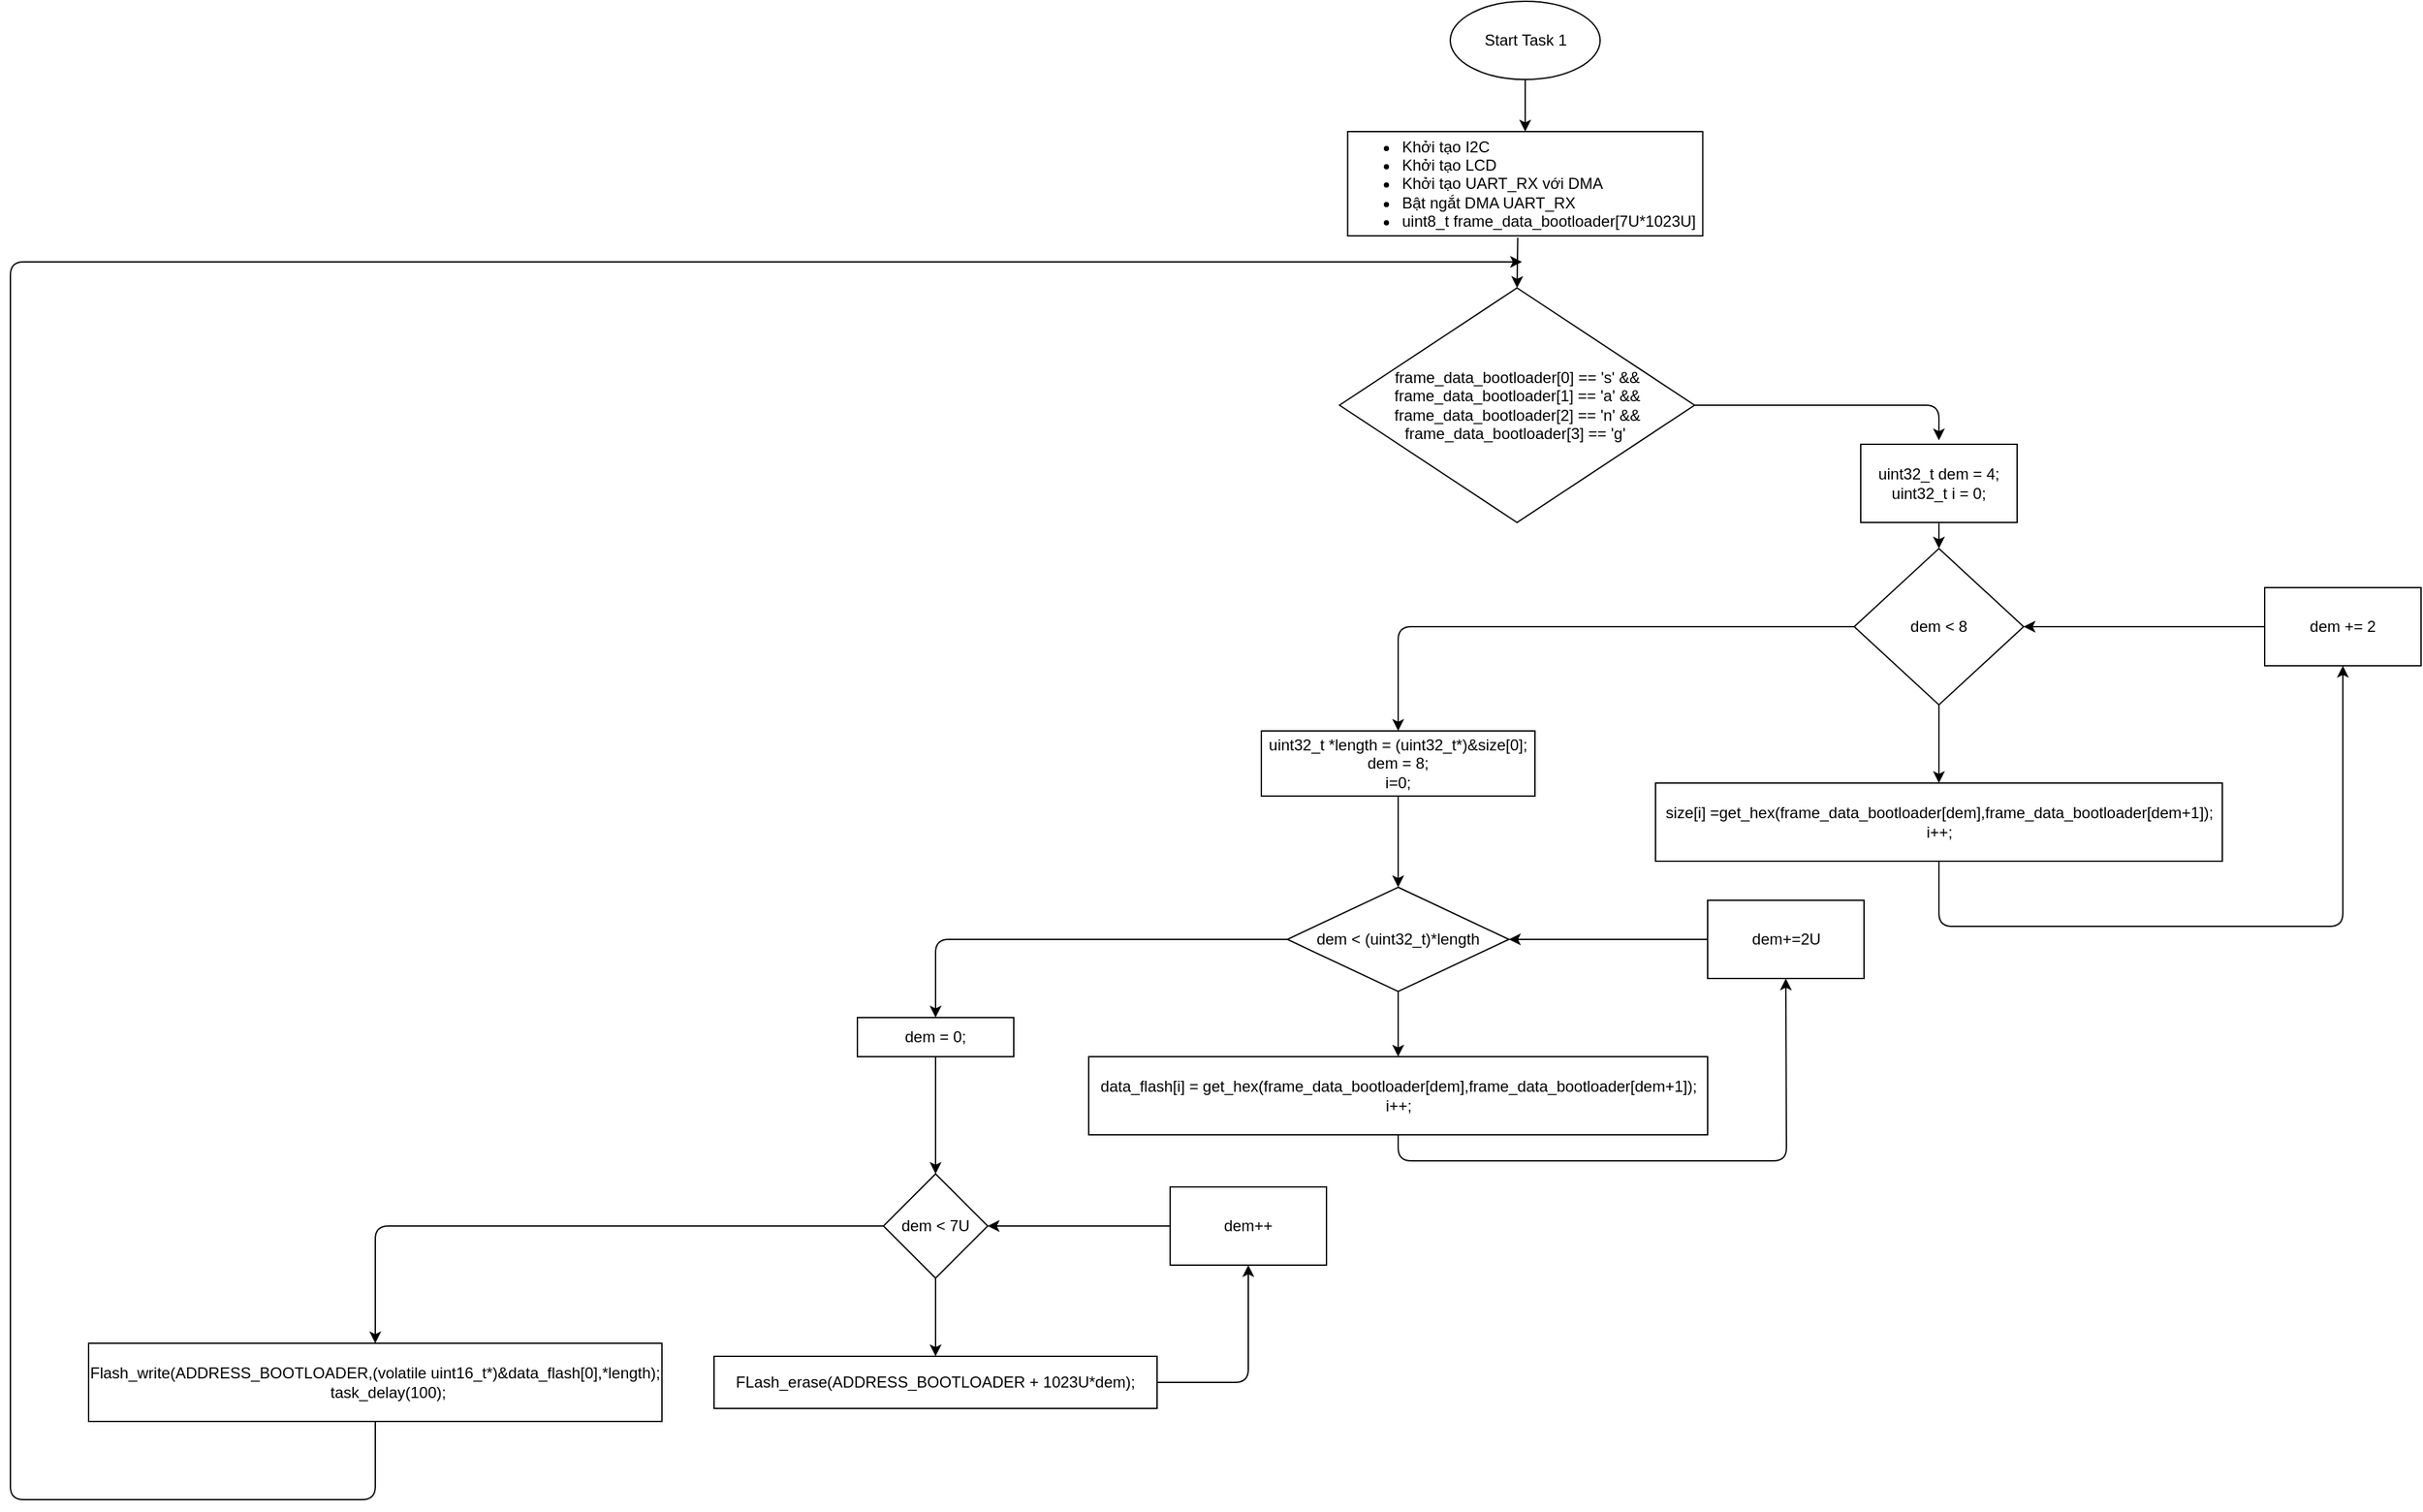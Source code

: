 <mxfile version="13.9.9" type="device"><diagram id="WEtXnVb6P60vDa7brC_m" name="Page-1"><mxGraphModel dx="4010" dy="1480" grid="1" gridSize="10" guides="1" tooltips="1" connect="1" arrows="1" fold="1" page="1" pageScale="1" pageWidth="850" pageHeight="1100" math="0" shadow="0"><root><mxCell id="0"/><mxCell id="1" parent="0"/><mxCell id="0MmUQp0M69WW1SOcFLTH-1" value="" style="ellipse;whiteSpace=wrap;html=1;" vertex="1" parent="1"><mxGeometry x="305" y="70" width="115" height="60" as="geometry"/></mxCell><mxCell id="0MmUQp0M69WW1SOcFLTH-2" value="Start Task 1" style="text;html=1;strokeColor=none;fillColor=none;align=center;verticalAlign=middle;whiteSpace=wrap;rounded=0;" vertex="1" parent="1"><mxGeometry x="328.75" y="90" width="67.5" height="20" as="geometry"/></mxCell><mxCell id="0MmUQp0M69WW1SOcFLTH-5" value="&lt;ul&gt;&lt;li&gt;Khởi tạo I2C&lt;/li&gt;&lt;li&gt;Khởi tạo LCD&lt;/li&gt;&lt;li&gt;Khởi tạo UART_RX với DMA&lt;/li&gt;&lt;li&gt;Bật ngắt DMA UART_RX&lt;/li&gt;&lt;li&gt;uint8_t frame_data_bootloader[7U*1023U]&lt;br&gt;&lt;/li&gt;&lt;/ul&gt;" style="rounded=0;whiteSpace=wrap;html=1;align=left;" vertex="1" parent="1"><mxGeometry x="226.25" y="170" width="272.5" height="80" as="geometry"/></mxCell><mxCell id="0MmUQp0M69WW1SOcFLTH-6" value="" style="endArrow=classic;html=1;exitX=0.5;exitY=1;exitDx=0;exitDy=0;" edge="1" parent="1" source="0MmUQp0M69WW1SOcFLTH-1" target="0MmUQp0M69WW1SOcFLTH-5"><mxGeometry width="50" height="50" relative="1" as="geometry"><mxPoint x="400" y="320" as="sourcePoint"/><mxPoint x="450" y="270" as="targetPoint"/></mxGeometry></mxCell><mxCell id="0MmUQp0M69WW1SOcFLTH-7" value="frame_data_bootloader[0] == 's' &amp;amp;&amp;amp; frame_data_bootloader[1] == 'a' &amp;amp;&amp;amp; frame_data_bootloader[2] == 'n' &amp;amp;&amp;amp; frame_data_bootloader[3] == 'g'&amp;nbsp;" style="rhombus;whiteSpace=wrap;html=1;" vertex="1" parent="1"><mxGeometry x="220" y="290" width="272.5" height="180" as="geometry"/></mxCell><mxCell id="0MmUQp0M69WW1SOcFLTH-8" value="" style="endArrow=classic;html=1;exitX=0.479;exitY=1.018;exitDx=0;exitDy=0;exitPerimeter=0;entryX=0.5;entryY=0;entryDx=0;entryDy=0;" edge="1" parent="1" source="0MmUQp0M69WW1SOcFLTH-5" target="0MmUQp0M69WW1SOcFLTH-7"><mxGeometry width="50" height="50" relative="1" as="geometry"><mxPoint x="400" y="440" as="sourcePoint"/><mxPoint x="450" y="390" as="targetPoint"/></mxGeometry></mxCell><mxCell id="0MmUQp0M69WW1SOcFLTH-9" value="" style="endArrow=classic;html=1;exitX=1;exitY=0.5;exitDx=0;exitDy=0;" edge="1" parent="1" source="0MmUQp0M69WW1SOcFLTH-7"><mxGeometry width="50" height="50" relative="1" as="geometry"><mxPoint x="400" y="340" as="sourcePoint"/><mxPoint x="680" y="407" as="targetPoint"/><Array as="points"><mxPoint x="680" y="380"/></Array></mxGeometry></mxCell><mxCell id="0MmUQp0M69WW1SOcFLTH-10" value="&lt;div&gt;uint32_t dem = 4;&lt;/div&gt;&lt;div&gt;&lt;span&gt;&#9;&#9;&#9;&#9;&lt;/span&gt;uint32_t i = 0;&lt;/div&gt;" style="rounded=0;whiteSpace=wrap;html=1;align=center;" vertex="1" parent="1"><mxGeometry x="620" y="410" width="120" height="60" as="geometry"/></mxCell><mxCell id="0MmUQp0M69WW1SOcFLTH-11" value="dem &amp;lt; 8" style="rhombus;whiteSpace=wrap;html=1;" vertex="1" parent="1"><mxGeometry x="615" y="490" width="130" height="120" as="geometry"/></mxCell><mxCell id="0MmUQp0M69WW1SOcFLTH-12" value="" style="endArrow=classic;html=1;exitX=0.5;exitY=1;exitDx=0;exitDy=0;entryX=0.5;entryY=0;entryDx=0;entryDy=0;" edge="1" parent="1" source="0MmUQp0M69WW1SOcFLTH-10" target="0MmUQp0M69WW1SOcFLTH-11"><mxGeometry width="50" height="50" relative="1" as="geometry"><mxPoint x="400" y="630" as="sourcePoint"/><mxPoint x="450" y="580" as="targetPoint"/></mxGeometry></mxCell><mxCell id="0MmUQp0M69WW1SOcFLTH-13" value="" style="endArrow=classic;html=1;exitX=0.5;exitY=1;exitDx=0;exitDy=0;" edge="1" parent="1" source="0MmUQp0M69WW1SOcFLTH-11" target="0MmUQp0M69WW1SOcFLTH-14"><mxGeometry width="50" height="50" relative="1" as="geometry"><mxPoint x="400" y="630" as="sourcePoint"/><mxPoint x="680" y="660" as="targetPoint"/></mxGeometry></mxCell><mxCell id="0MmUQp0M69WW1SOcFLTH-14" value="&lt;div&gt;size[i] =get_hex(frame_data_bootloader[dem],frame_data_bootloader[dem+1]);&lt;/div&gt;&lt;div&gt;&lt;span&gt;&#9;&#9;&#9;&#9;&#9;&lt;/span&gt;i++;&lt;/div&gt;" style="rounded=0;whiteSpace=wrap;html=1;" vertex="1" parent="1"><mxGeometry x="462.5" y="670" width="435" height="60" as="geometry"/></mxCell><mxCell id="0MmUQp0M69WW1SOcFLTH-15" value="" style="endArrow=classic;html=1;exitX=0.5;exitY=1;exitDx=0;exitDy=0;entryX=0.5;entryY=1;entryDx=0;entryDy=0;" edge="1" parent="1" source="0MmUQp0M69WW1SOcFLTH-14" target="0MmUQp0M69WW1SOcFLTH-16"><mxGeometry width="50" height="50" relative="1" as="geometry"><mxPoint x="400" y="930" as="sourcePoint"/><mxPoint x="680" y="800" as="targetPoint"/><Array as="points"><mxPoint x="680" y="780"/><mxPoint x="990" y="780"/></Array></mxGeometry></mxCell><mxCell id="0MmUQp0M69WW1SOcFLTH-16" value="&lt;span&gt;dem += 2&lt;/span&gt;" style="rounded=0;whiteSpace=wrap;html=1;" vertex="1" parent="1"><mxGeometry x="930" y="520" width="120" height="60" as="geometry"/></mxCell><mxCell id="0MmUQp0M69WW1SOcFLTH-17" value="" style="endArrow=classic;html=1;exitX=0;exitY=0.5;exitDx=0;exitDy=0;entryX=1;entryY=0.5;entryDx=0;entryDy=0;" edge="1" parent="1" source="0MmUQp0M69WW1SOcFLTH-16" target="0MmUQp0M69WW1SOcFLTH-11"><mxGeometry width="50" height="50" relative="1" as="geometry"><mxPoint x="400" y="830" as="sourcePoint"/><mxPoint x="450" y="780" as="targetPoint"/></mxGeometry></mxCell><mxCell id="0MmUQp0M69WW1SOcFLTH-18" value="" style="endArrow=classic;html=1;exitX=0;exitY=0.5;exitDx=0;exitDy=0;entryX=0.5;entryY=0;entryDx=0;entryDy=0;" edge="1" parent="1" source="0MmUQp0M69WW1SOcFLTH-11" target="0MmUQp0M69WW1SOcFLTH-19"><mxGeometry width="50" height="50" relative="1" as="geometry"><mxPoint x="610" y="550" as="sourcePoint"/><mxPoint x="370" y="550" as="targetPoint"/><Array as="points"><mxPoint x="265" y="550"/></Array></mxGeometry></mxCell><mxCell id="0MmUQp0M69WW1SOcFLTH-19" value="&lt;div&gt;uint32_t *length = (uint32_t*)&amp;amp;size[0];&lt;/div&gt;&lt;div&gt;&lt;span&gt;&#9;&#9;&#9;&#9;&lt;/span&gt;dem = 8;&lt;/div&gt;&lt;div&gt;&lt;span&gt;&#9;&#9;&#9;&#9;&lt;/span&gt;i=0;&lt;/div&gt;" style="rounded=0;whiteSpace=wrap;html=1;" vertex="1" parent="1"><mxGeometry x="160" y="630" width="210" height="50" as="geometry"/></mxCell><mxCell id="0MmUQp0M69WW1SOcFLTH-20" value="" style="endArrow=classic;html=1;exitX=0.5;exitY=1;exitDx=0;exitDy=0;" edge="1" parent="1" source="0MmUQp0M69WW1SOcFLTH-19" target="0MmUQp0M69WW1SOcFLTH-21"><mxGeometry width="50" height="50" relative="1" as="geometry"><mxPoint x="400" y="810" as="sourcePoint"/><mxPoint x="265" y="740" as="targetPoint"/></mxGeometry></mxCell><mxCell id="0MmUQp0M69WW1SOcFLTH-21" value="dem &amp;lt; (uint32_t)*length" style="rhombus;whiteSpace=wrap;html=1;" vertex="1" parent="1"><mxGeometry x="180" y="750" width="170" height="80" as="geometry"/></mxCell><mxCell id="0MmUQp0M69WW1SOcFLTH-22" value="" style="endArrow=classic;html=1;exitX=0.5;exitY=1;exitDx=0;exitDy=0;" edge="1" parent="1" source="0MmUQp0M69WW1SOcFLTH-21"><mxGeometry width="50" height="50" relative="1" as="geometry"><mxPoint x="400" y="810" as="sourcePoint"/><mxPoint x="265" y="880" as="targetPoint"/></mxGeometry></mxCell><mxCell id="0MmUQp0M69WW1SOcFLTH-23" value="&lt;div&gt;data_flash[i] = get_hex(frame_data_bootloader[dem],frame_data_bootloader[dem+1]);&lt;/div&gt;&lt;div&gt;&lt;span&gt;&#9;&#9;&#9;&#9;&#9;&lt;/span&gt;i++;&lt;/div&gt;" style="rounded=0;whiteSpace=wrap;html=1;" vertex="1" parent="1"><mxGeometry x="27.5" y="880" width="475" height="60" as="geometry"/></mxCell><mxCell id="0MmUQp0M69WW1SOcFLTH-24" value="dem+=2U" style="rounded=0;whiteSpace=wrap;html=1;" vertex="1" parent="1"><mxGeometry x="502.5" y="760" width="120" height="60" as="geometry"/></mxCell><mxCell id="0MmUQp0M69WW1SOcFLTH-25" value="" style="endArrow=classic;html=1;exitX=0.5;exitY=1;exitDx=0;exitDy=0;entryX=0.5;entryY=1;entryDx=0;entryDy=0;" edge="1" parent="1" source="0MmUQp0M69WW1SOcFLTH-23" target="0MmUQp0M69WW1SOcFLTH-24"><mxGeometry width="50" height="50" relative="1" as="geometry"><mxPoint x="400" y="810" as="sourcePoint"/><mxPoint x="450" y="760" as="targetPoint"/><Array as="points"><mxPoint x="265" y="960"/><mxPoint x="563" y="960"/></Array></mxGeometry></mxCell><mxCell id="0MmUQp0M69WW1SOcFLTH-26" value="" style="endArrow=classic;html=1;exitX=0;exitY=0.5;exitDx=0;exitDy=0;entryX=1;entryY=0.5;entryDx=0;entryDy=0;" edge="1" parent="1" source="0MmUQp0M69WW1SOcFLTH-24" target="0MmUQp0M69WW1SOcFLTH-21"><mxGeometry width="50" height="50" relative="1" as="geometry"><mxPoint x="400" y="810" as="sourcePoint"/><mxPoint x="450" y="760" as="targetPoint"/></mxGeometry></mxCell><mxCell id="0MmUQp0M69WW1SOcFLTH-27" value="" style="endArrow=classic;html=1;exitX=0;exitY=0.5;exitDx=0;exitDy=0;entryX=0.5;entryY=0;entryDx=0;entryDy=0;" edge="1" parent="1" source="0MmUQp0M69WW1SOcFLTH-21" target="0MmUQp0M69WW1SOcFLTH-28"><mxGeometry width="50" height="50" relative="1" as="geometry"><mxPoint x="400" y="810" as="sourcePoint"/><mxPoint y="790" as="targetPoint"/><Array as="points"><mxPoint x="-90" y="790"/></Array></mxGeometry></mxCell><mxCell id="0MmUQp0M69WW1SOcFLTH-28" value="dem = 0;" style="rounded=0;whiteSpace=wrap;html=1;" vertex="1" parent="1"><mxGeometry x="-150" y="850" width="120" height="30" as="geometry"/></mxCell><mxCell id="0MmUQp0M69WW1SOcFLTH-29" value="dem &amp;lt; 7U" style="rhombus;whiteSpace=wrap;html=1;" vertex="1" parent="1"><mxGeometry x="-130" y="970" width="80" height="80" as="geometry"/></mxCell><mxCell id="0MmUQp0M69WW1SOcFLTH-30" value="" style="endArrow=classic;html=1;exitX=0.5;exitY=1;exitDx=0;exitDy=0;entryX=0.5;entryY=0;entryDx=0;entryDy=0;" edge="1" parent="1" source="0MmUQp0M69WW1SOcFLTH-28" target="0MmUQp0M69WW1SOcFLTH-29"><mxGeometry width="50" height="50" relative="1" as="geometry"><mxPoint x="400" y="910" as="sourcePoint"/><mxPoint x="450" y="860" as="targetPoint"/></mxGeometry></mxCell><mxCell id="0MmUQp0M69WW1SOcFLTH-31" value="FLash_erase(ADDRESS_BOOTLOADER + 1023U*dem);" style="rounded=0;whiteSpace=wrap;html=1;" vertex="1" parent="1"><mxGeometry x="-260" y="1110" width="340" height="40" as="geometry"/></mxCell><mxCell id="0MmUQp0M69WW1SOcFLTH-32" value="" style="endArrow=classic;html=1;exitX=0.5;exitY=1;exitDx=0;exitDy=0;" edge="1" parent="1" source="0MmUQp0M69WW1SOcFLTH-29" target="0MmUQp0M69WW1SOcFLTH-31"><mxGeometry width="50" height="50" relative="1" as="geometry"><mxPoint x="400" y="1010" as="sourcePoint"/><mxPoint x="450" y="960" as="targetPoint"/></mxGeometry></mxCell><mxCell id="0MmUQp0M69WW1SOcFLTH-33" value="dem++" style="rounded=0;whiteSpace=wrap;html=1;" vertex="1" parent="1"><mxGeometry x="90" y="980" width="120" height="60" as="geometry"/></mxCell><mxCell id="0MmUQp0M69WW1SOcFLTH-34" value="" style="endArrow=classic;html=1;exitX=1;exitY=0.5;exitDx=0;exitDy=0;entryX=0.5;entryY=1;entryDx=0;entryDy=0;" edge="1" parent="1" source="0MmUQp0M69WW1SOcFLTH-31" target="0MmUQp0M69WW1SOcFLTH-33"><mxGeometry width="50" height="50" relative="1" as="geometry"><mxPoint x="400" y="1010" as="sourcePoint"/><mxPoint x="450" y="960" as="targetPoint"/><Array as="points"><mxPoint x="150" y="1130"/></Array></mxGeometry></mxCell><mxCell id="0MmUQp0M69WW1SOcFLTH-35" value="" style="endArrow=classic;html=1;exitX=0;exitY=0.5;exitDx=0;exitDy=0;entryX=1;entryY=0.5;entryDx=0;entryDy=0;" edge="1" parent="1" source="0MmUQp0M69WW1SOcFLTH-33" target="0MmUQp0M69WW1SOcFLTH-29"><mxGeometry width="50" height="50" relative="1" as="geometry"><mxPoint x="400" y="1010" as="sourcePoint"/><mxPoint x="450" y="960" as="targetPoint"/></mxGeometry></mxCell><mxCell id="0MmUQp0M69WW1SOcFLTH-36" value="" style="endArrow=classic;html=1;exitX=0;exitY=0.5;exitDx=0;exitDy=0;entryX=0.5;entryY=0;entryDx=0;entryDy=0;" edge="1" parent="1" source="0MmUQp0M69WW1SOcFLTH-29" target="0MmUQp0M69WW1SOcFLTH-38"><mxGeometry width="50" height="50" relative="1" as="geometry"><mxPoint x="-20" y="1010" as="sourcePoint"/><mxPoint x="-360" y="1010" as="targetPoint"/><Array as="points"><mxPoint x="-520" y="1010"/></Array></mxGeometry></mxCell><mxCell id="0MmUQp0M69WW1SOcFLTH-38" value="&lt;div&gt;Flash_write(ADDRESS_BOOTLOADER,(volatile uint16_t*)&amp;amp;data_flash[0],*length);&lt;/div&gt;&lt;div&gt;&lt;span&gt;&#9;&lt;/span&gt;&amp;nbsp; &amp;nbsp; &amp;nbsp; task_delay(100);&lt;/div&gt;" style="rounded=0;whiteSpace=wrap;html=1;" vertex="1" parent="1"><mxGeometry x="-740" y="1100" width="440" height="60" as="geometry"/></mxCell><mxCell id="0MmUQp0M69WW1SOcFLTH-39" value="" style="endArrow=classic;html=1;exitX=0.5;exitY=1;exitDx=0;exitDy=0;" edge="1" parent="1" source="0MmUQp0M69WW1SOcFLTH-38"><mxGeometry width="50" height="50" relative="1" as="geometry"><mxPoint x="-60" y="690" as="sourcePoint"/><mxPoint x="360" y="270" as="targetPoint"/><Array as="points"><mxPoint x="-520" y="1220"/><mxPoint x="-800" y="1220"/><mxPoint x="-800" y="270"/></Array></mxGeometry></mxCell></root></mxGraphModel></diagram></mxfile>